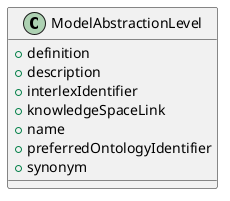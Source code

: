 @startuml
class ModelAbstractionLevel {
+definition
+description
+interlexIdentifier
+knowledgeSpaceLink
+name
+preferredOntologyIdentifier
+synonym

}

@enduml